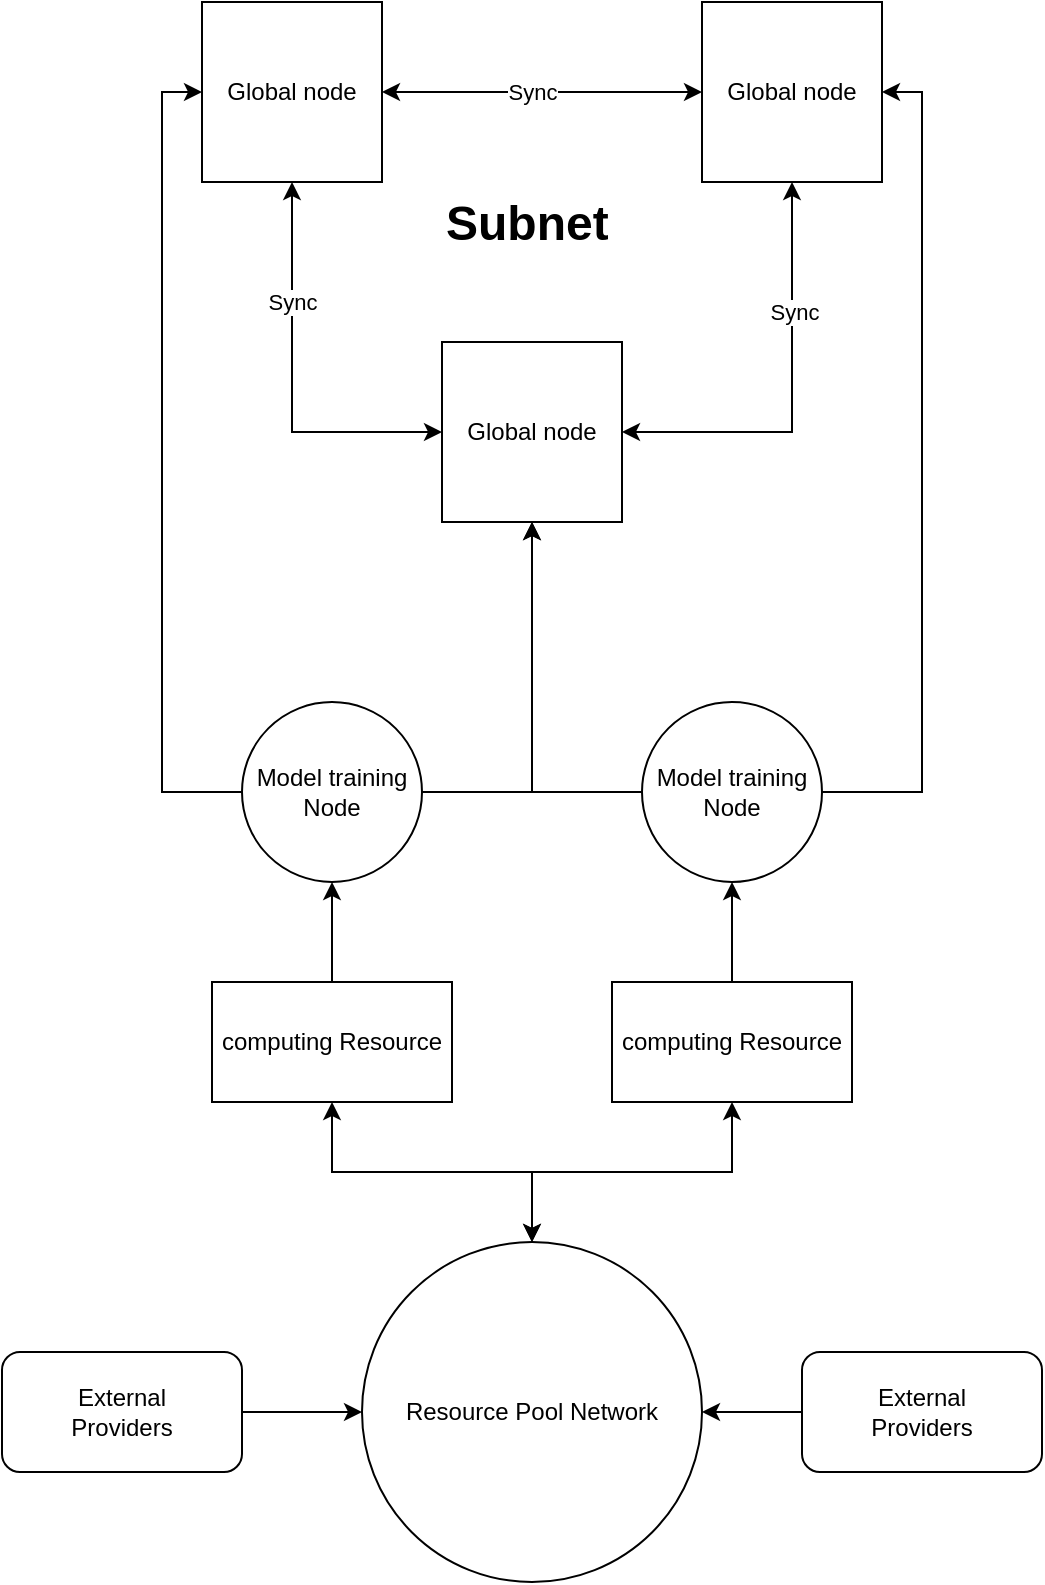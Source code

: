 <mxfile version="24.7.13">
  <diagram name="Page-1" id="_EdBeL_A0eybRXGSDDRf">
    <mxGraphModel dx="1872" dy="948" grid="1" gridSize="10" guides="1" tooltips="1" connect="1" arrows="1" fold="1" page="1" pageScale="1" pageWidth="850" pageHeight="1100" math="0" shadow="0">
      <root>
        <mxCell id="0" />
        <mxCell id="1" parent="0" />
        <mxCell id="jsa2PGFb5WfUZXhi66Lg-1" value="Global node" style="whiteSpace=wrap;html=1;aspect=fixed;" vertex="1" parent="1">
          <mxGeometry x="380" y="390" width="90" height="90" as="geometry" />
        </mxCell>
        <mxCell id="jsa2PGFb5WfUZXhi66Lg-6" style="edgeStyle=orthogonalEdgeStyle;rounded=0;orthogonalLoop=1;jettySize=auto;html=1;entryX=1;entryY=0.5;entryDx=0;entryDy=0;startArrow=classic;startFill=1;" edge="1" parent="1" source="jsa2PGFb5WfUZXhi66Lg-2" target="jsa2PGFb5WfUZXhi66Lg-1">
          <mxGeometry relative="1" as="geometry">
            <Array as="points">
              <mxPoint x="555" y="435" />
            </Array>
          </mxGeometry>
        </mxCell>
        <mxCell id="jsa2PGFb5WfUZXhi66Lg-2" value="Global node" style="whiteSpace=wrap;html=1;aspect=fixed;" vertex="1" parent="1">
          <mxGeometry x="510" y="220" width="90" height="90" as="geometry" />
        </mxCell>
        <mxCell id="jsa2PGFb5WfUZXhi66Lg-4" style="edgeStyle=orthogonalEdgeStyle;rounded=0;orthogonalLoop=1;jettySize=auto;html=1;entryX=0;entryY=0.5;entryDx=0;entryDy=0;startArrow=classic;startFill=1;" edge="1" parent="1" source="jsa2PGFb5WfUZXhi66Lg-3" target="jsa2PGFb5WfUZXhi66Lg-1">
          <mxGeometry relative="1" as="geometry">
            <Array as="points">
              <mxPoint x="305" y="435" />
            </Array>
          </mxGeometry>
        </mxCell>
        <mxCell id="jsa2PGFb5WfUZXhi66Lg-5" style="edgeStyle=orthogonalEdgeStyle;rounded=0;orthogonalLoop=1;jettySize=auto;html=1;startArrow=classic;startFill=1;" edge="1" parent="1" source="jsa2PGFb5WfUZXhi66Lg-3" target="jsa2PGFb5WfUZXhi66Lg-2">
          <mxGeometry relative="1" as="geometry" />
        </mxCell>
        <mxCell id="jsa2PGFb5WfUZXhi66Lg-8" value="Sync" style="edgeLabel;html=1;align=center;verticalAlign=middle;resizable=0;points=[];" vertex="1" connectable="0" parent="jsa2PGFb5WfUZXhi66Lg-5">
          <mxGeometry x="0.082" y="4" relative="1" as="geometry">
            <mxPoint x="-12" y="4" as="offset" />
          </mxGeometry>
        </mxCell>
        <mxCell id="jsa2PGFb5WfUZXhi66Lg-3" value="Global node" style="whiteSpace=wrap;html=1;aspect=fixed;" vertex="1" parent="1">
          <mxGeometry x="260" y="220" width="90" height="90" as="geometry" />
        </mxCell>
        <mxCell id="jsa2PGFb5WfUZXhi66Lg-7" value="&lt;h1 style=&quot;margin-top: 0px;&quot;&gt;Subnet&lt;/h1&gt;" style="text;html=1;whiteSpace=wrap;overflow=hidden;rounded=0;" vertex="1" parent="1">
          <mxGeometry x="380" y="310" width="90" height="40" as="geometry" />
        </mxCell>
        <mxCell id="jsa2PGFb5WfUZXhi66Lg-9" value="Sync" style="edgeLabel;html=1;align=center;verticalAlign=middle;resizable=0;points=[];" vertex="1" connectable="0" parent="1">
          <mxGeometry x="440" y="290" as="geometry">
            <mxPoint x="116" y="85" as="offset" />
          </mxGeometry>
        </mxCell>
        <mxCell id="jsa2PGFb5WfUZXhi66Lg-10" value="Sync" style="edgeLabel;html=1;align=center;verticalAlign=middle;resizable=0;points=[];" vertex="1" connectable="0" parent="1">
          <mxGeometry x="305" y="370" as="geometry" />
        </mxCell>
        <mxCell id="jsa2PGFb5WfUZXhi66Lg-13" style="edgeStyle=orthogonalEdgeStyle;rounded=0;orthogonalLoop=1;jettySize=auto;html=1;" edge="1" parent="1" source="jsa2PGFb5WfUZXhi66Lg-11" target="jsa2PGFb5WfUZXhi66Lg-1">
          <mxGeometry relative="1" as="geometry" />
        </mxCell>
        <mxCell id="jsa2PGFb5WfUZXhi66Lg-17" style="edgeStyle=orthogonalEdgeStyle;rounded=0;orthogonalLoop=1;jettySize=auto;html=1;entryX=0;entryY=0.5;entryDx=0;entryDy=0;" edge="1" parent="1" source="jsa2PGFb5WfUZXhi66Lg-11" target="jsa2PGFb5WfUZXhi66Lg-3">
          <mxGeometry relative="1" as="geometry">
            <Array as="points">
              <mxPoint x="240" y="615" />
              <mxPoint x="240" y="265" />
            </Array>
          </mxGeometry>
        </mxCell>
        <mxCell id="jsa2PGFb5WfUZXhi66Lg-11" value="Model training&lt;div&gt;Node&lt;/div&gt;" style="ellipse;whiteSpace=wrap;html=1;aspect=fixed;" vertex="1" parent="1">
          <mxGeometry x="280" y="570" width="90" height="90" as="geometry" />
        </mxCell>
        <mxCell id="jsa2PGFb5WfUZXhi66Lg-14" style="edgeStyle=orthogonalEdgeStyle;rounded=0;orthogonalLoop=1;jettySize=auto;html=1;entryX=0.5;entryY=1;entryDx=0;entryDy=0;" edge="1" parent="1" source="jsa2PGFb5WfUZXhi66Lg-12" target="jsa2PGFb5WfUZXhi66Lg-1">
          <mxGeometry relative="1" as="geometry" />
        </mxCell>
        <mxCell id="jsa2PGFb5WfUZXhi66Lg-18" style="edgeStyle=orthogonalEdgeStyle;rounded=0;orthogonalLoop=1;jettySize=auto;html=1;entryX=1;entryY=0.5;entryDx=0;entryDy=0;" edge="1" parent="1" source="jsa2PGFb5WfUZXhi66Lg-12" target="jsa2PGFb5WfUZXhi66Lg-2">
          <mxGeometry relative="1" as="geometry">
            <Array as="points">
              <mxPoint x="620" y="615" />
              <mxPoint x="620" y="265" />
            </Array>
          </mxGeometry>
        </mxCell>
        <mxCell id="jsa2PGFb5WfUZXhi66Lg-12" value="Model training&lt;div&gt;Node&lt;/div&gt;" style="ellipse;whiteSpace=wrap;html=1;aspect=fixed;" vertex="1" parent="1">
          <mxGeometry x="480" y="570" width="90" height="90" as="geometry" />
        </mxCell>
        <mxCell id="jsa2PGFb5WfUZXhi66Lg-20" value="" style="edgeStyle=orthogonalEdgeStyle;rounded=0;orthogonalLoop=1;jettySize=auto;html=1;" edge="1" parent="1" source="jsa2PGFb5WfUZXhi66Lg-19" target="jsa2PGFb5WfUZXhi66Lg-11">
          <mxGeometry relative="1" as="geometry" />
        </mxCell>
        <mxCell id="jsa2PGFb5WfUZXhi66Lg-19" value="computing Resource" style="rounded=0;whiteSpace=wrap;html=1;" vertex="1" parent="1">
          <mxGeometry x="265" y="710" width="120" height="60" as="geometry" />
        </mxCell>
        <mxCell id="jsa2PGFb5WfUZXhi66Lg-22" value="" style="edgeStyle=orthogonalEdgeStyle;rounded=0;orthogonalLoop=1;jettySize=auto;html=1;" edge="1" parent="1" source="jsa2PGFb5WfUZXhi66Lg-21" target="jsa2PGFb5WfUZXhi66Lg-12">
          <mxGeometry relative="1" as="geometry" />
        </mxCell>
        <mxCell id="jsa2PGFb5WfUZXhi66Lg-21" value="computing Resource" style="rounded=0;whiteSpace=wrap;html=1;" vertex="1" parent="1">
          <mxGeometry x="465" y="710" width="120" height="60" as="geometry" />
        </mxCell>
        <mxCell id="jsa2PGFb5WfUZXhi66Lg-24" style="edgeStyle=orthogonalEdgeStyle;rounded=0;orthogonalLoop=1;jettySize=auto;html=1;entryX=0.5;entryY=1;entryDx=0;entryDy=0;startArrow=classic;startFill=1;" edge="1" parent="1" source="jsa2PGFb5WfUZXhi66Lg-23" target="jsa2PGFb5WfUZXhi66Lg-21">
          <mxGeometry relative="1" as="geometry" />
        </mxCell>
        <mxCell id="jsa2PGFb5WfUZXhi66Lg-25" style="edgeStyle=orthogonalEdgeStyle;rounded=0;orthogonalLoop=1;jettySize=auto;html=1;entryX=0.5;entryY=1;entryDx=0;entryDy=0;startArrow=classic;startFill=1;" edge="1" parent="1" source="jsa2PGFb5WfUZXhi66Lg-23" target="jsa2PGFb5WfUZXhi66Lg-19">
          <mxGeometry relative="1" as="geometry" />
        </mxCell>
        <mxCell id="jsa2PGFb5WfUZXhi66Lg-23" value="Resource Pool Network" style="ellipse;whiteSpace=wrap;html=1;aspect=fixed;" vertex="1" parent="1">
          <mxGeometry x="340" y="840" width="170" height="170" as="geometry" />
        </mxCell>
        <mxCell id="jsa2PGFb5WfUZXhi66Lg-29" value="" style="edgeStyle=orthogonalEdgeStyle;rounded=0;orthogonalLoop=1;jettySize=auto;html=1;" edge="1" parent="1" source="jsa2PGFb5WfUZXhi66Lg-26" target="jsa2PGFb5WfUZXhi66Lg-23">
          <mxGeometry relative="1" as="geometry" />
        </mxCell>
        <mxCell id="jsa2PGFb5WfUZXhi66Lg-26" value="External &lt;br&gt;Providers" style="rounded=1;whiteSpace=wrap;html=1;" vertex="1" parent="1">
          <mxGeometry x="160" y="895" width="120" height="60" as="geometry" />
        </mxCell>
        <mxCell id="jsa2PGFb5WfUZXhi66Lg-28" value="" style="edgeStyle=orthogonalEdgeStyle;rounded=0;orthogonalLoop=1;jettySize=auto;html=1;" edge="1" parent="1" source="jsa2PGFb5WfUZXhi66Lg-27" target="jsa2PGFb5WfUZXhi66Lg-23">
          <mxGeometry relative="1" as="geometry" />
        </mxCell>
        <mxCell id="jsa2PGFb5WfUZXhi66Lg-27" value="External&lt;br&gt;Providers" style="rounded=1;whiteSpace=wrap;html=1;" vertex="1" parent="1">
          <mxGeometry x="560" y="895" width="120" height="60" as="geometry" />
        </mxCell>
      </root>
    </mxGraphModel>
  </diagram>
</mxfile>
